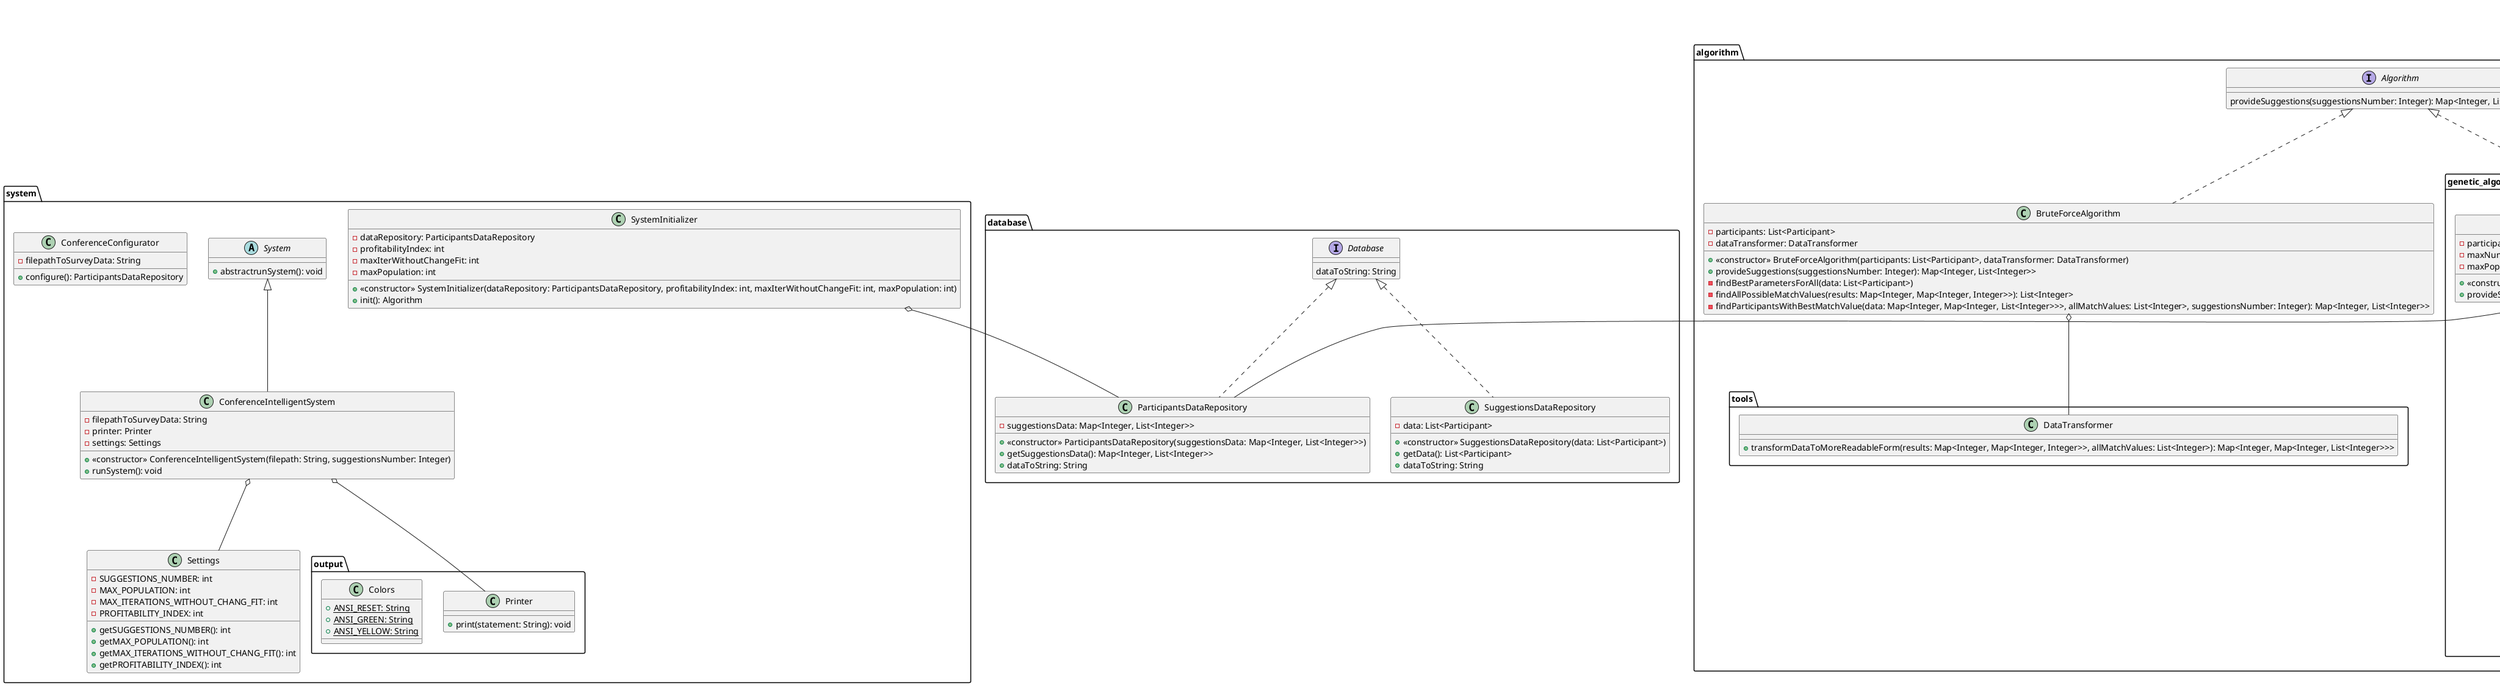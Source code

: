 @startuml

namespace system {
    abstract System {
        +abstract{method} runSystem(): void
    }

    class ConferenceIntelligentSystem extends System {
        -{field}filepathToSurveyData: String
        -{field}printer: Printer
        -{field}settings: Settings
        +{method}<<constructor>> ConferenceIntelligentSystem(filepath: String, suggestionsNumber: Integer)
        +{method}runSystem(): void
    }

    class SystemInitializer {
        -{field}dataRepository: ParticipantsDataRepository
        -{field}profitabilityIndex: int
        -{field}maxIterWithoutChangeFit: int
        -{field}maxPopulation: int
        +{method}<<constructor>> SystemInitializer(dataRepository: ParticipantsDataRepository, profitabilityIndex: int, maxIterWithoutChangeFit: int, maxPopulation: int)
        +{method}init(): Algorithm
    }

    class ConferenceConfigurator {
        -{field}filepathToSurveyData: String
        +{method}configure(): ParticipantsDataRepository
    }

    class Settings {
            -{field}SUGGESTIONS_NUMBER: int
            -{field}MAX_POPULATION: int
            -{field}MAX_ITERATIONS_WITHOUT_CHANG_FIT: int
            -{field}PROFITABILITY_INDEX: int
            +{method}getSUGGESTIONS_NUMBER(): int
            +{method}getMAX_POPULATION(): int
            +{method}getMAX_ITERATIONS_WITHOUT_CHANG_FIT(): int
            +{method}getPROFITABILITY_INDEX(): int

    }

    namespace output {
    class Printer {
            +{method}print(statement: String): void
        }
        class Colors {
        +{field}{static}ANSI_RESET: String
        +{field}{static}ANSI_GREEN: String
        +{field}{static}ANSI_YELLOW: String

        }
    }


}

namespace participant {
    class Participant {
        -{field}ID: Integer
        -{field}attributes: List<String>
        +{method}<<constructor>> Participant(ID: Integer, attributes: List<String>)
        +{method}toString(): String
        +{method}getID(): Integer
        +{method}getInterestArea(): List<String>
    }
}

namespace inputHandling {
    interface FileParseStrategy {
        {method}parseFile(Path filepath): List<String>
    }

    interface FileChecker {
        {method}{static}isFileExist(Path filepath): boolean
    }

    class TxtFileParser implements FileParseStrategy {
        {method}parseFile(Path filepath): List<String>
    }

    class InputParser {
        -{field}fileParser: FileParseStrategy
        +{method}<<constructor>> InputParser(fileParser: FileParseStrategy)
        +{method}parseFile(Path filepath): List<String>
    }
}

namespace database {
    interface Database {
    {method}dataToString: String
    }
    class ParticipantsDataRepository implements Database{
        -{field}suggestionsData: Map<Integer, List<Integer>>
        +{method}<<constructor>> ParticipantsDataRepository(suggestionsData: Map<Integer, List<Integer>>)
        +{method}getSuggestionsData(): Map<Integer, List<Integer>>
            +{method}dataToString: String

    }
    class SuggestionsDataRepository implements Database{
        -{field}data: List<Participant>
        +{method}<<constructor>> SuggestionsDataRepository(data: List<Participant>)
        +{method}getData(): List<Participant>
            +{method}dataToString: String

    }
}

namespace algorithm {
    interface Algorithm {
        {method}provideSuggestions(suggestionsNumber: Integer): Map<Integer, List<Integer>>
    }

    class BruteForceAlgorithm implements Algorithm {
        -{field}participants: List<Participant>
        -{field}dataTransformer: DataTransformer
        +{method}<<constructor>> BruteForceAlgorithm(participants: List<Participant>, dataTransformer: DataTransformer)
        +{method}provideSuggestions(suggestionsNumber: Integer): Map<Integer, List<Integer>>
        -{method}findBestParametersForAll(data: List<Participant>)
        -{method}findAllPossibleMatchValues(results: Map<Integer, Map<Integer, Integer>>): List<Integer>
        -{method}findParticipantsWithBestMatchValue(data: Map<Integer, Map<Integer, List<Integer>>>, allMatchValues: List<Integer>, suggestionsNumber: Integer): Map<Integer, List<Integer>>
    }

    namespace genetic_algorithm {
        class GeneticAlgorithm implements algorithm.Algorithm {
            -{field}participantsDataRepository: ParticipantsDataRepository
            -{field}maxNumberOfIterationsWithoutChangingFit: int
            -{field}maxPopulationSize: int
            +{method}<<constructor>> GeneticAlgorithm(participantsDataRepository: ParticipantsDataRepository, maxIt: int, maxPopulationSize:  int)
            +{method}provideSuggestions(suggestionsNumber: Integer): Map<Integer, List<Integer>>
        }

        class Population {
        -{field}population: DNA[]
        -{field}matingPool : List<DNA>
        -{field}curr_best: DNA
        +{method}<<constructor>> Population(popMax:int, suggestionsNumber:int, dataWithoutTarget: int, target: Participant)
        +{method}naturalSelection():void
        +{method}generate():void
        +{method}calcFitness(target: Participant):void
        +{method}getCurr_best(): DNA
        }

        namespace dna {
        class DNA {
                    -{field}genes: Participant[]
                    -{field}fitness: int
                    -{field}matchIndicatorCounter: MatchIndicatorCounterStrategy
                    -{field}geneticInheritanceProcess: GeneticInheritanceProcessStrategy
                    +{method}crossover(parentB: DNA): DNA
                    +{method}calculateFitness(attributesTarget: List<String>): void
                    +{method}getFitness(): int
                    +{method}getGenes(): Participant[]
                    +{method}setGenes(position: int, gene: Participant): void
                    +{method}equals(o: Object): boolean
                    +{method}hashCode(): int
                }
           interface MatchIndicatorCounterStrategy {
           calculateFitness(genes: Participant[], attributesTarget: List<String>):int
           }
           class MatchIndicatorCounter implements MatchIndicatorCounterStrategy {
           +{method}calculateFitness(genes: Participant[], attributesTarget: List<String>): int
           }
           interface GeneticInheritanceProcessStrategy  {
                {method}crossover(parentA: DNA, parentB: DNA): DNA
                      }
          class GeneticInheritanceProcess  implements GeneticInheritanceProcessStrategy  {
          +{method}crossover(parentA: DNA, parentB: DNA): DNA
          }
        }


    }

    namespace tools {
        class DataTransformer {
            +{method}transformDataToMoreReadableForm(results: Map<Integer, Map<Integer, Integer>>, allMatchValues: List<Integer>): Map<Integer, Map<Integer, List<Integer>>>
            }
    }

}

namespace databasePreparation {
    class DataOrganizer {
    -{field}dataToOrganize: List<String>
    +{method}<<constructor>> DataOrganizer(dataToOrganize: List<String>)
    +{method}organizeData(): List<Participant>
    +{static}{method}removeDuplicates(array: List<String>): List<String>
    -{method}reformatData(): List<List<String>>
    -{method}mergeArrays(array1: List<String>, array2: List<String>): List<String>
    -{method}extractOccupation(raw_data: List<String>): List<String>
    -{method}extractInterestArea(raw_data: List<String>): List<String>
    }
}

system.ConferenceIntelligentSystem o-- system.output.Printer
system.ConferenceIntelligentSystem o-- system.Settings
system.SystemInitializer o-- database.ParticipantsDataRepository
algorithm.genetic_algorithm.GeneticAlgorithm o-- database.ParticipantsDataRepository
algorithm.genetic_algorithm.Population o-- algorithm.genetic_algorithm.dna.DNA
algorithm.genetic_algorithm.dna.DNA o-- algorithm.genetic_algorithm.dna.MatchIndicatorCounter
algorithm.genetic_algorithm.dna.DNA o-- algorithm.genetic_algorithm.dna.GeneticInheritanceProcess


algorithm.BruteForceAlgorithm o-- algorithm.tools.DataTransformer
inputHandling.InputParser o-- inputHandling.FileParseStrategy





@enduml